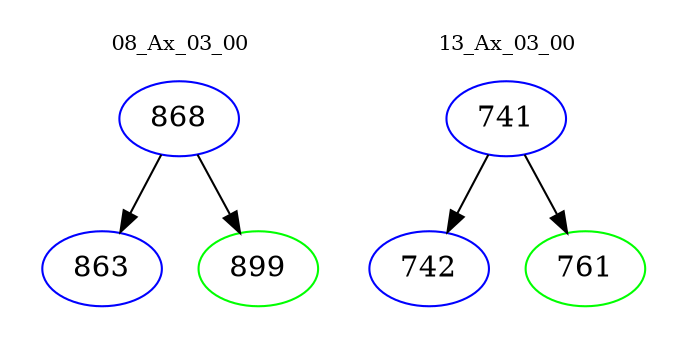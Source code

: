 digraph{
subgraph cluster_0 {
color = white
label = "08_Ax_03_00";
fontsize=10;
T0_868 [label="868", color="blue"]
T0_868 -> T0_863 [color="black"]
T0_863 [label="863", color="blue"]
T0_868 -> T0_899 [color="black"]
T0_899 [label="899", color="green"]
}
subgraph cluster_1 {
color = white
label = "13_Ax_03_00";
fontsize=10;
T1_741 [label="741", color="blue"]
T1_741 -> T1_742 [color="black"]
T1_742 [label="742", color="blue"]
T1_741 -> T1_761 [color="black"]
T1_761 [label="761", color="green"]
}
}
